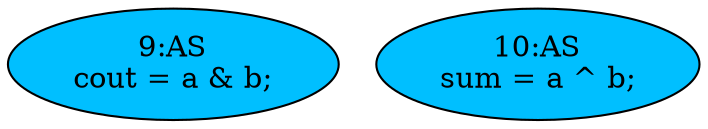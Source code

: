 strict digraph "compose( ,  )" {
	node [label="\N"];
	"9:AS"	[ast="<pyverilog.vparser.ast.Assign object at 0x7fceb82f5e10>",
		def_var="['cout']",
		fillcolor=deepskyblue,
		label="9:AS
cout = a & b;",
		statements="[]",
		style=filled,
		typ=Assign,
		use_var="['a', 'b']"];
	"10:AS"	[ast="<pyverilog.vparser.ast.Assign object at 0x7fceb7fd6810>",
		def_var="['sum']",
		fillcolor=deepskyblue,
		label="10:AS
sum = a ^ b;",
		statements="[]",
		style=filled,
		typ=Assign,
		use_var="['a', 'b']"];
}
